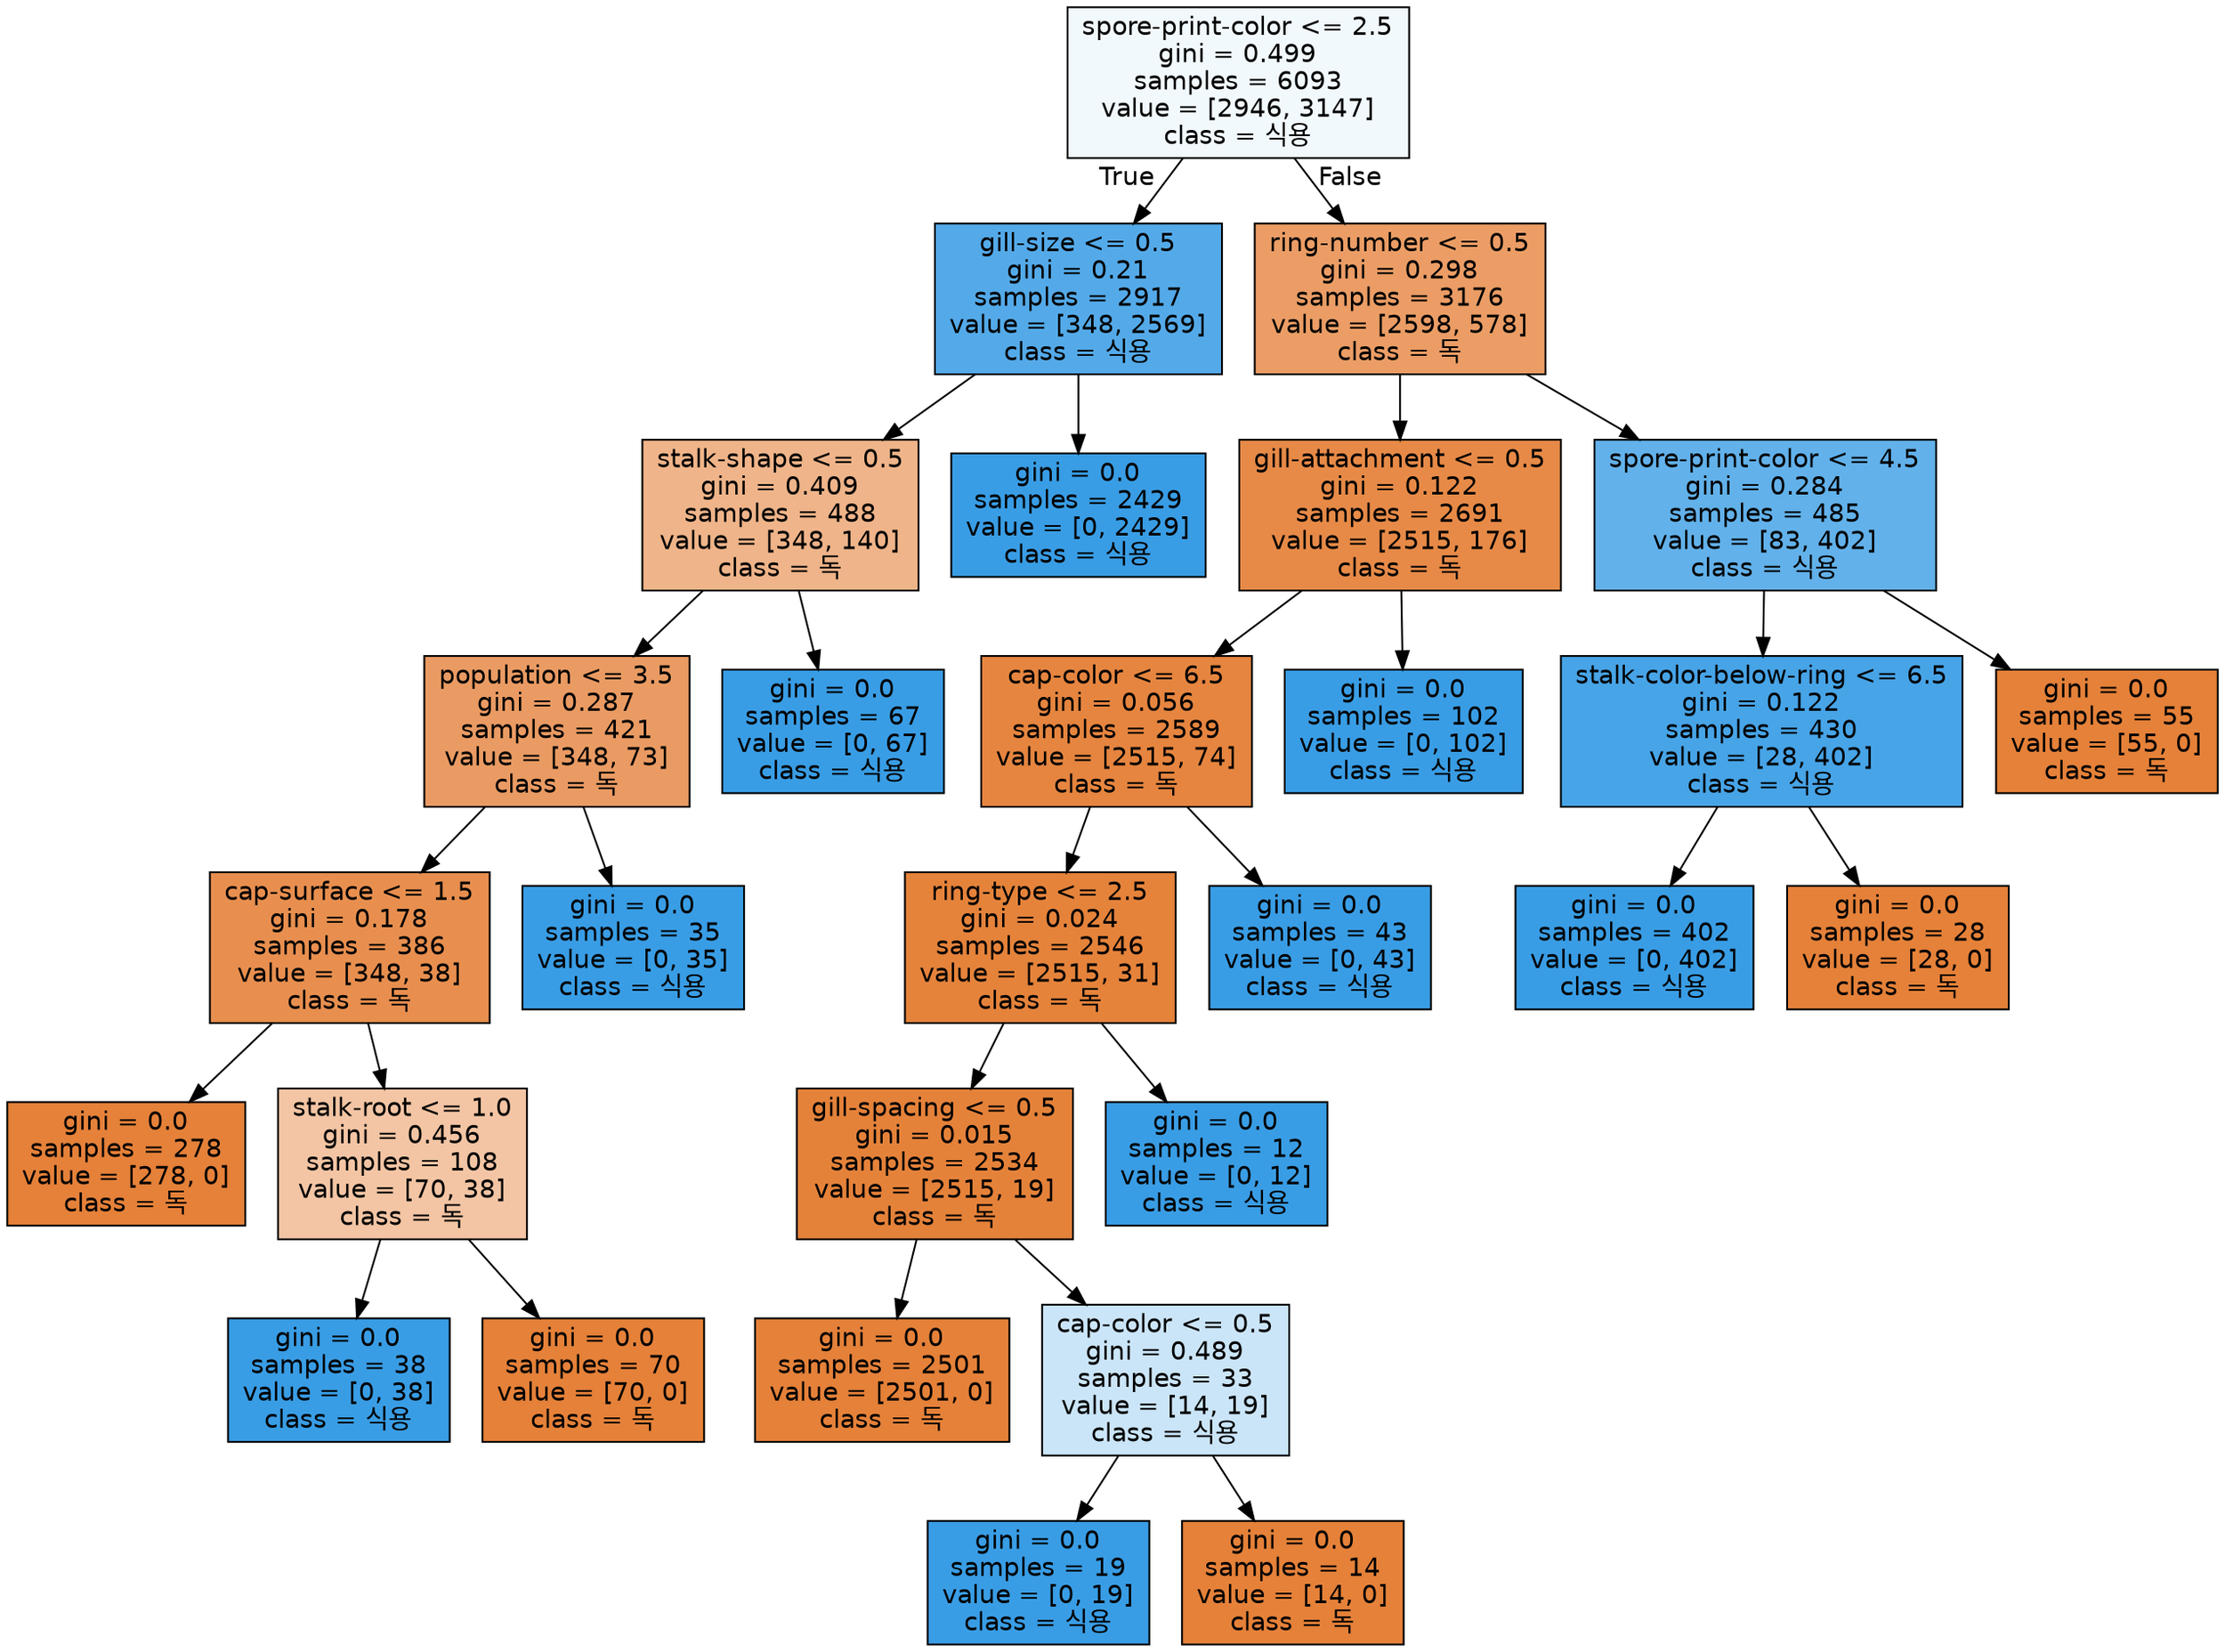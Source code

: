 digraph Tree {
node [shape=box, style="filled", color="black", fontname="helvetica"] ;
edge [fontname="helvetica"] ;
0 [label="spore-print-color <= 2.5\ngini = 0.499\nsamples = 6093\nvalue = [2946, 3147]\nclass = 식용", fillcolor="#f2f9fd"] ;
1 [label="gill-size <= 0.5\ngini = 0.21\nsamples = 2917\nvalue = [348, 2569]\nclass = 식용", fillcolor="#54aae9"] ;
0 -> 1 [labeldistance=2.5, labelangle=45, headlabel="True"] ;
2 [label="stalk-shape <= 0.5\ngini = 0.409\nsamples = 488\nvalue = [348, 140]\nclass = 독", fillcolor="#efb489"] ;
1 -> 2 ;
3 [label="population <= 3.5\ngini = 0.287\nsamples = 421\nvalue = [348, 73]\nclass = 독", fillcolor="#ea9b63"] ;
2 -> 3 ;
4 [label="cap-surface <= 1.5\ngini = 0.178\nsamples = 386\nvalue = [348, 38]\nclass = 독", fillcolor="#e88f4f"] ;
3 -> 4 ;
5 [label="gini = 0.0\nsamples = 278\nvalue = [278, 0]\nclass = 독", fillcolor="#e58139"] ;
4 -> 5 ;
6 [label="stalk-root <= 1.0\ngini = 0.456\nsamples = 108\nvalue = [70, 38]\nclass = 독", fillcolor="#f3c5a4"] ;
4 -> 6 ;
7 [label="gini = 0.0\nsamples = 38\nvalue = [0, 38]\nclass = 식용", fillcolor="#399de5"] ;
6 -> 7 ;
8 [label="gini = 0.0\nsamples = 70\nvalue = [70, 0]\nclass = 독", fillcolor="#e58139"] ;
6 -> 8 ;
9 [label="gini = 0.0\nsamples = 35\nvalue = [0, 35]\nclass = 식용", fillcolor="#399de5"] ;
3 -> 9 ;
10 [label="gini = 0.0\nsamples = 67\nvalue = [0, 67]\nclass = 식용", fillcolor="#399de5"] ;
2 -> 10 ;
11 [label="gini = 0.0\nsamples = 2429\nvalue = [0, 2429]\nclass = 식용", fillcolor="#399de5"] ;
1 -> 11 ;
12 [label="ring-number <= 0.5\ngini = 0.298\nsamples = 3176\nvalue = [2598, 578]\nclass = 독", fillcolor="#eb9d65"] ;
0 -> 12 [labeldistance=2.5, labelangle=-45, headlabel="False"] ;
13 [label="gill-attachment <= 0.5\ngini = 0.122\nsamples = 2691\nvalue = [2515, 176]\nclass = 독", fillcolor="#e78a47"] ;
12 -> 13 ;
14 [label="cap-color <= 6.5\ngini = 0.056\nsamples = 2589\nvalue = [2515, 74]\nclass = 독", fillcolor="#e6853f"] ;
13 -> 14 ;
15 [label="ring-type <= 2.5\ngini = 0.024\nsamples = 2546\nvalue = [2515, 31]\nclass = 독", fillcolor="#e5833b"] ;
14 -> 15 ;
16 [label="gill-spacing <= 0.5\ngini = 0.015\nsamples = 2534\nvalue = [2515, 19]\nclass = 독", fillcolor="#e5823a"] ;
15 -> 16 ;
17 [label="gini = 0.0\nsamples = 2501\nvalue = [2501, 0]\nclass = 독", fillcolor="#e58139"] ;
16 -> 17 ;
18 [label="cap-color <= 0.5\ngini = 0.489\nsamples = 33\nvalue = [14, 19]\nclass = 식용", fillcolor="#cbe5f8"] ;
16 -> 18 ;
19 [label="gini = 0.0\nsamples = 19\nvalue = [0, 19]\nclass = 식용", fillcolor="#399de5"] ;
18 -> 19 ;
20 [label="gini = 0.0\nsamples = 14\nvalue = [14, 0]\nclass = 독", fillcolor="#e58139"] ;
18 -> 20 ;
21 [label="gini = 0.0\nsamples = 12\nvalue = [0, 12]\nclass = 식용", fillcolor="#399de5"] ;
15 -> 21 ;
22 [label="gini = 0.0\nsamples = 43\nvalue = [0, 43]\nclass = 식용", fillcolor="#399de5"] ;
14 -> 22 ;
23 [label="gini = 0.0\nsamples = 102\nvalue = [0, 102]\nclass = 식용", fillcolor="#399de5"] ;
13 -> 23 ;
24 [label="spore-print-color <= 4.5\ngini = 0.284\nsamples = 485\nvalue = [83, 402]\nclass = 식용", fillcolor="#62b1ea"] ;
12 -> 24 ;
25 [label="stalk-color-below-ring <= 6.5\ngini = 0.122\nsamples = 430\nvalue = [28, 402]\nclass = 식용", fillcolor="#47a4e7"] ;
24 -> 25 ;
26 [label="gini = 0.0\nsamples = 402\nvalue = [0, 402]\nclass = 식용", fillcolor="#399de5"] ;
25 -> 26 ;
27 [label="gini = 0.0\nsamples = 28\nvalue = [28, 0]\nclass = 독", fillcolor="#e58139"] ;
25 -> 27 ;
28 [label="gini = 0.0\nsamples = 55\nvalue = [55, 0]\nclass = 독", fillcolor="#e58139"] ;
24 -> 28 ;
}